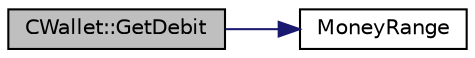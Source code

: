 digraph "CWallet::GetDebit"
{
  edge [fontname="Helvetica",fontsize="10",labelfontname="Helvetica",labelfontsize="10"];
  node [fontname="Helvetica",fontsize="10",shape=record];
  rankdir="LR";
  Node623 [label="CWallet::GetDebit",height=0.2,width=0.4,color="black", fillcolor="grey75", style="filled", fontcolor="black"];
  Node623 -> Node624 [color="midnightblue",fontsize="10",style="solid",fontname="Helvetica"];
  Node624 [label="MoneyRange",height=0.2,width=0.4,color="black", fillcolor="white", style="filled",URL="$amount_8h.html#a12db56a9a1c931941f0943ecbb278aae"];
}
